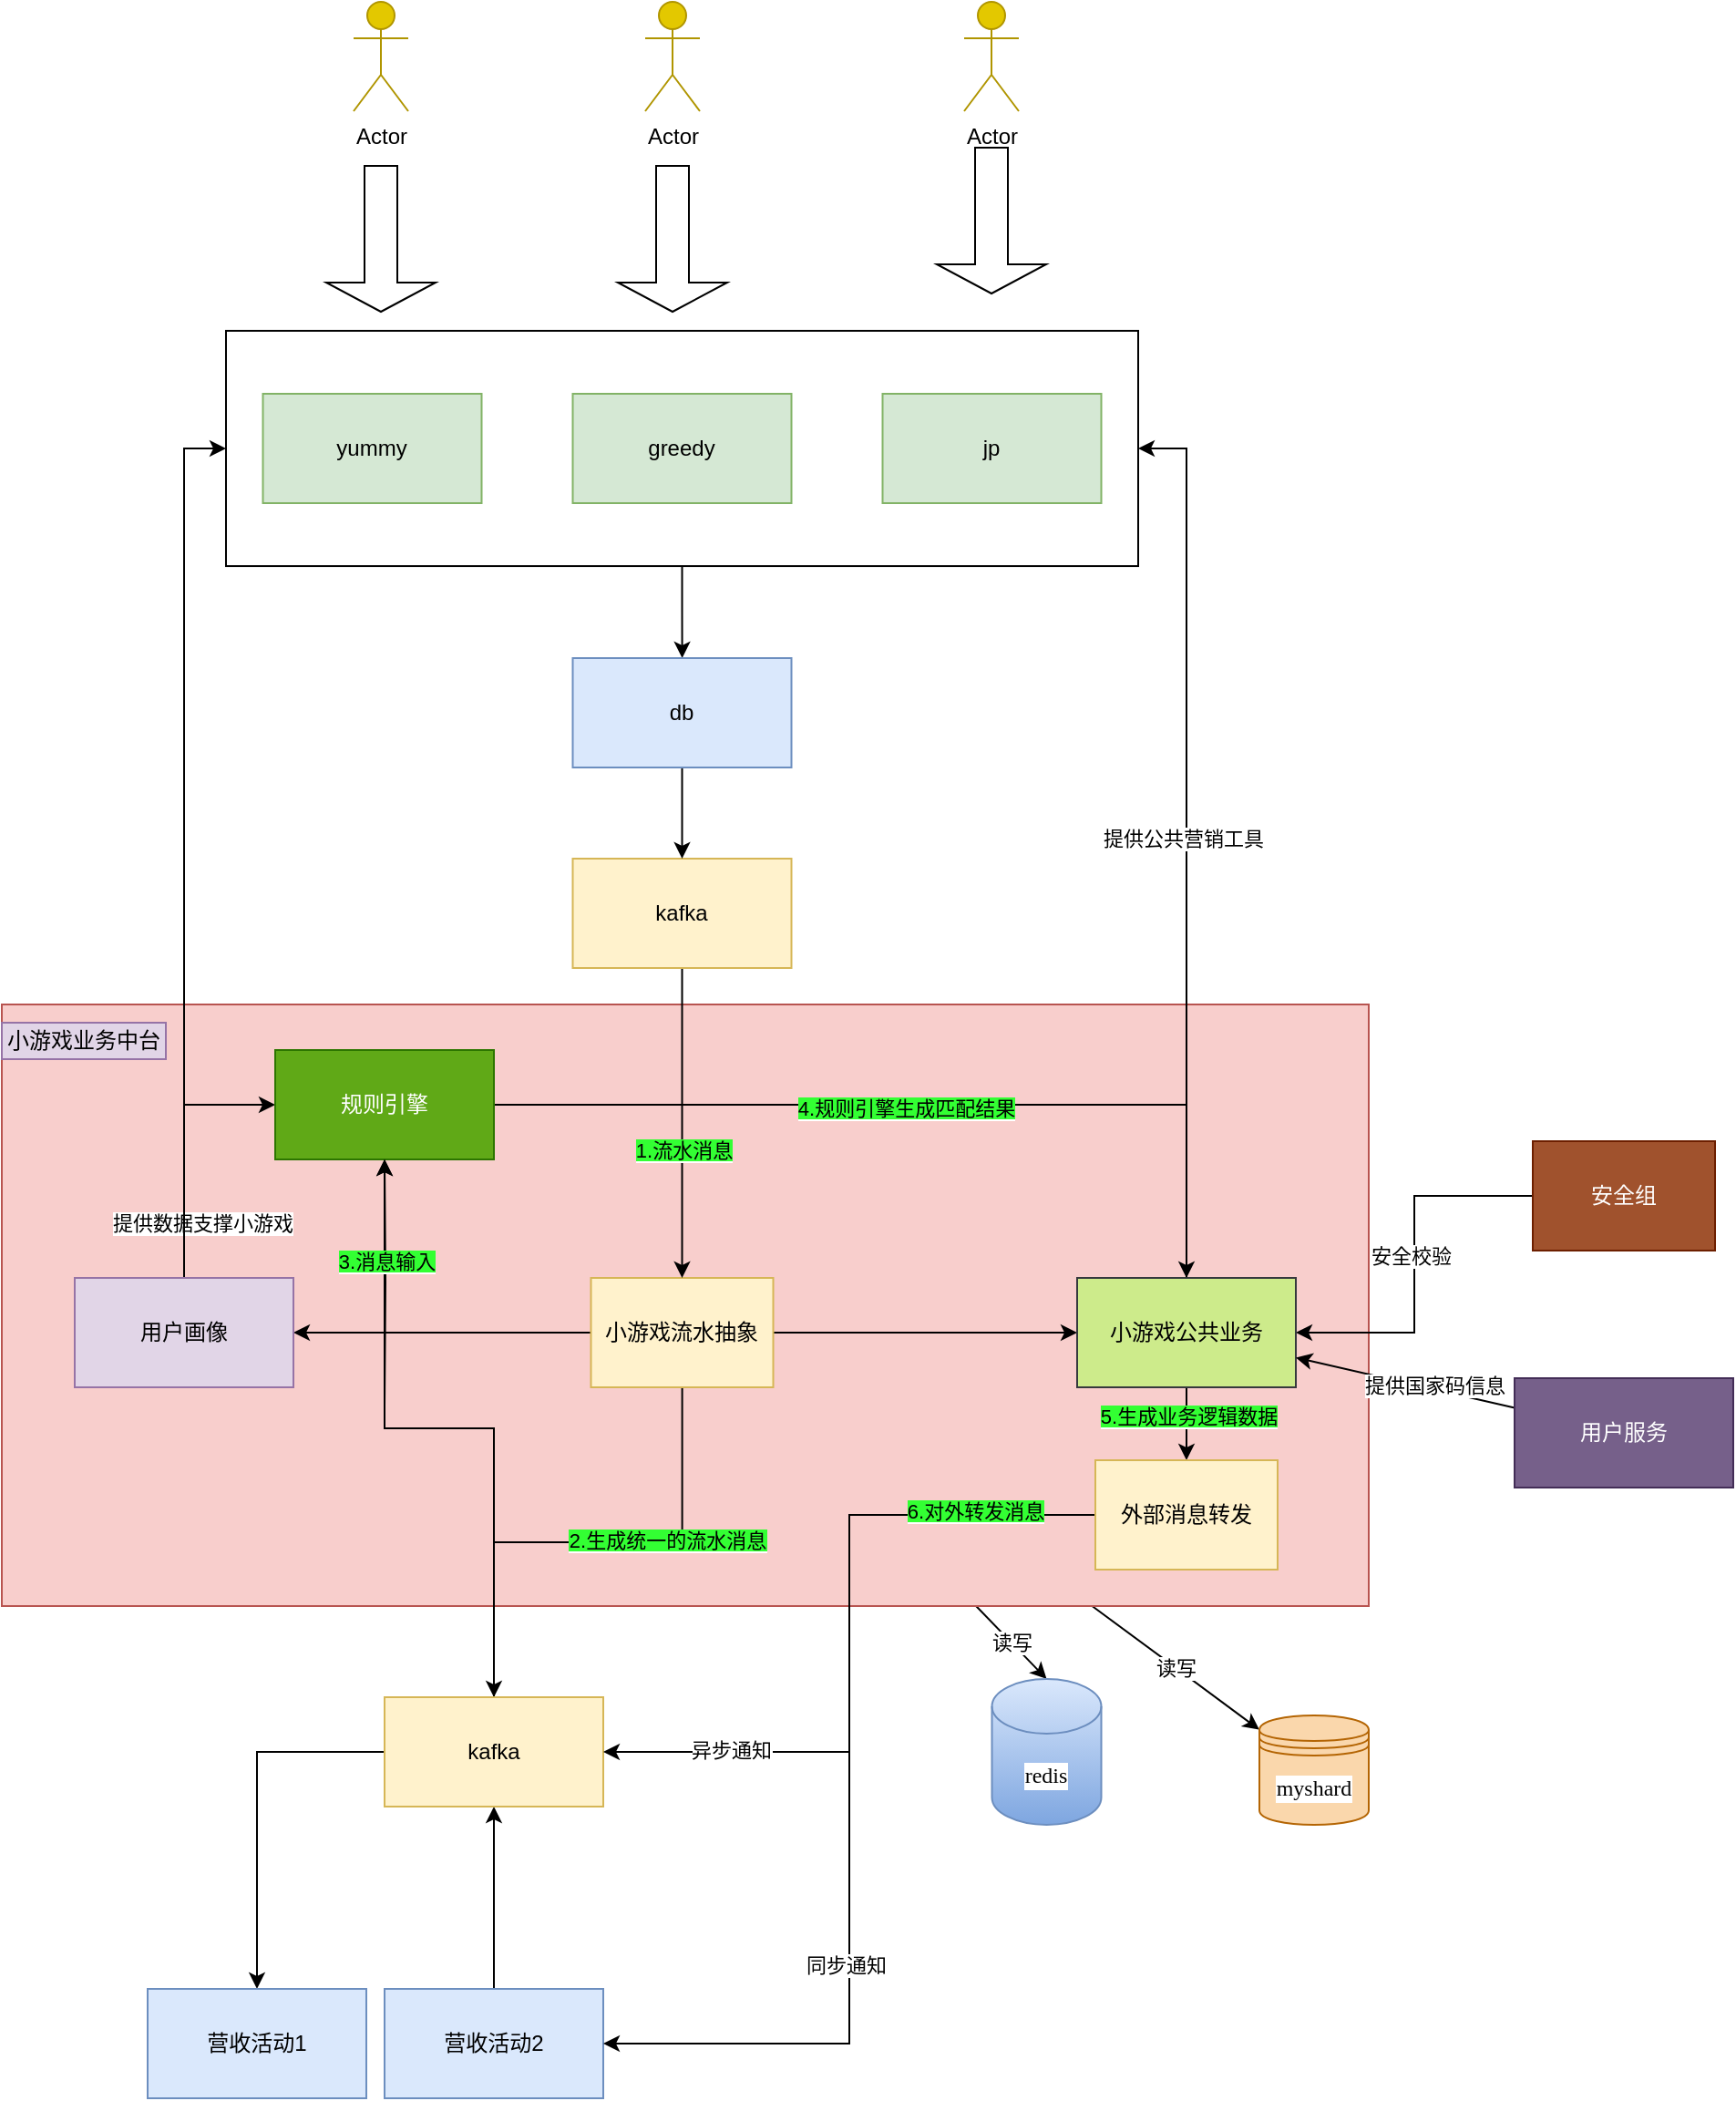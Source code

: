 <mxfile version="21.6.6" type="github">
  <diagram id="kP-WApDtpRvp6NtTZGy2" name="第 1 页">
    <mxGraphModel dx="1326" dy="848" grid="1" gridSize="10" guides="1" tooltips="1" connect="1" arrows="1" fold="1" page="1" pageScale="1" pageWidth="827" pageHeight="1169" math="0" shadow="0">
      <root>
        <mxCell id="0" />
        <mxCell id="1" parent="0" />
        <mxCell id="HylPsPeqol7YV2XYOOTy-1" value="读写" style="edgeStyle=none;rounded=0;orthogonalLoop=1;jettySize=auto;html=1;fontFamily=Verdana;" parent="1" source="HylPsPeqol7YV2XYOOTy-3" target="HylPsPeqol7YV2XYOOTy-64" edge="1">
          <mxGeometry relative="1" as="geometry" />
        </mxCell>
        <mxCell id="HylPsPeqol7YV2XYOOTy-2" value="读写" style="edgeStyle=none;rounded=0;orthogonalLoop=1;jettySize=auto;html=1;entryX=0.5;entryY=0;entryDx=0;entryDy=0;entryPerimeter=0;fontFamily=Verdana;" parent="1" source="HylPsPeqol7YV2XYOOTy-3" target="HylPsPeqol7YV2XYOOTy-65" edge="1">
          <mxGeometry relative="1" as="geometry" />
        </mxCell>
        <mxCell id="HylPsPeqol7YV2XYOOTy-3" value="" style="rounded=0;whiteSpace=wrap;html=1;fillColor=#f8cecc;strokeColor=#b85450;" parent="1" vertex="1">
          <mxGeometry x="540" y="560" width="750" height="330" as="geometry" />
        </mxCell>
        <mxCell id="HylPsPeqol7YV2XYOOTy-7" value="Actor" style="shape=umlActor;verticalLabelPosition=bottom;verticalAlign=top;html=1;outlineConnect=0;fillColor=#e3c800;fontColor=#000000;strokeColor=#B09500;" parent="1" vertex="1">
          <mxGeometry x="733" y="10" width="30" height="60" as="geometry" />
        </mxCell>
        <mxCell id="HylPsPeqol7YV2XYOOTy-8" value="Actor" style="shape=umlActor;verticalLabelPosition=bottom;verticalAlign=top;html=1;outlineConnect=0;fillColor=#e3c800;fontColor=#000000;strokeColor=#B09500;" parent="1" vertex="1">
          <mxGeometry x="893" y="10" width="30" height="60" as="geometry" />
        </mxCell>
        <mxCell id="HylPsPeqol7YV2XYOOTy-9" value="Actor" style="shape=umlActor;verticalLabelPosition=bottom;verticalAlign=top;html=1;outlineConnect=0;fillColor=#e3c800;fontColor=#000000;strokeColor=#B09500;" parent="1" vertex="1">
          <mxGeometry x="1068" y="10" width="30" height="60" as="geometry" />
        </mxCell>
        <mxCell id="HylPsPeqol7YV2XYOOTy-10" value="" style="shape=singleArrow;direction=south;whiteSpace=wrap;html=1;" parent="1" vertex="1">
          <mxGeometry x="718" y="100" width="60" height="80" as="geometry" />
        </mxCell>
        <mxCell id="HylPsPeqol7YV2XYOOTy-11" value="" style="shape=singleArrow;direction=south;whiteSpace=wrap;html=1;" parent="1" vertex="1">
          <mxGeometry x="878" y="100" width="60" height="80" as="geometry" />
        </mxCell>
        <mxCell id="HylPsPeqol7YV2XYOOTy-12" value="" style="shape=singleArrow;direction=south;whiteSpace=wrap;html=1;" parent="1" vertex="1">
          <mxGeometry x="1053" y="90" width="60" height="80" as="geometry" />
        </mxCell>
        <mxCell id="HylPsPeqol7YV2XYOOTy-16" value="yummy" style="rounded=0;whiteSpace=wrap;html=1;fillColor=#d5e8d4;strokeColor=#82b366;" parent="1" vertex="1">
          <mxGeometry x="683.25" y="225" width="120" height="60" as="geometry" />
        </mxCell>
        <mxCell id="HylPsPeqol7YV2XYOOTy-21" value="greedy" style="rounded=0;whiteSpace=wrap;html=1;fillColor=#d5e8d4;strokeColor=#82b366;" parent="1" vertex="1">
          <mxGeometry x="853.25" y="225" width="120" height="60" as="geometry" />
        </mxCell>
        <mxCell id="HylPsPeqol7YV2XYOOTy-27" value="jp" style="rounded=0;whiteSpace=wrap;html=1;fillColor=#d5e8d4;strokeColor=#82b366;" parent="1" vertex="1">
          <mxGeometry x="1023.25" y="225" width="120" height="60" as="geometry" />
        </mxCell>
        <mxCell id="HylPsPeqol7YV2XYOOTy-31" value="小游戏业务中台" style="text;html=1;align=center;verticalAlign=middle;whiteSpace=wrap;rounded=0;fillColor=#e1d5e7;strokeColor=#9673a6;" parent="1" vertex="1">
          <mxGeometry x="540" y="570" width="90" height="20" as="geometry" />
        </mxCell>
        <mxCell id="HylPsPeqol7YV2XYOOTy-40" value="" style="edgeStyle=none;rounded=0;orthogonalLoop=1;jettySize=auto;html=1;" parent="1" edge="1">
          <mxGeometry relative="1" as="geometry">
            <mxPoint x="1166.245" y="651" as="sourcePoint" />
            <mxPoint x="1166.51" y="651.3" as="targetPoint" />
          </mxGeometry>
        </mxCell>
        <mxCell id="HylPsPeqol7YV2XYOOTy-64" value="myshard" style="shape=datastore;whiteSpace=wrap;html=1;labelBackgroundColor=#FFFFFF;fontFamily=Verdana;fillColor=#fad7ac;strokeColor=#b46504;" parent="1" vertex="1">
          <mxGeometry x="1230" y="950" width="60" height="60" as="geometry" />
        </mxCell>
        <mxCell id="HylPsPeqol7YV2XYOOTy-65" value="redis" style="shape=cylinder3;whiteSpace=wrap;html=1;boundedLbl=1;backgroundOutline=1;size=15;labelBackgroundColor=#FFFFFF;fontFamily=Verdana;fillColor=#dae8fc;strokeColor=#6c8ebf;gradientColor=#7ea6e0;" parent="1" vertex="1">
          <mxGeometry x="1083.25" y="930" width="60" height="80" as="geometry" />
        </mxCell>
        <mxCell id="meWgZkDrPoLSAOYtjGAn-7" style="edgeStyle=orthogonalEdgeStyle;rounded=0;orthogonalLoop=1;jettySize=auto;html=1;" parent="1" source="HylPsPeqol7YV2XYOOTy-66" target="HylPsPeqol7YV2XYOOTy-68" edge="1">
          <mxGeometry relative="1" as="geometry" />
        </mxCell>
        <mxCell id="meWgZkDrPoLSAOYtjGAn-14" style="edgeStyle=orthogonalEdgeStyle;rounded=0;orthogonalLoop=1;jettySize=auto;html=1;entryX=1;entryY=0.5;entryDx=0;entryDy=0;" parent="1" source="HylPsPeqol7YV2XYOOTy-66" target="meWgZkDrPoLSAOYtjGAn-11" edge="1">
          <mxGeometry relative="1" as="geometry" />
        </mxCell>
        <mxCell id="meWgZkDrPoLSAOYtjGAn-26" style="edgeStyle=orthogonalEdgeStyle;rounded=0;orthogonalLoop=1;jettySize=auto;html=1;entryX=0.5;entryY=0;entryDx=0;entryDy=0;" parent="1" source="HylPsPeqol7YV2XYOOTy-66" target="meWgZkDrPoLSAOYtjGAn-47" edge="1">
          <mxGeometry relative="1" as="geometry">
            <mxPoint x="833.25" y="940" as="targetPoint" />
          </mxGeometry>
        </mxCell>
        <mxCell id="meWgZkDrPoLSAOYtjGAn-28" value="&lt;span style=&quot;background-color: rgb(51, 255, 51);&quot;&gt;2.生成统一的流水消息&lt;/span&gt;" style="edgeLabel;html=1;align=center;verticalAlign=middle;resizable=0;points=[];" parent="meWgZkDrPoLSAOYtjGAn-26" vertex="1" connectable="0">
          <mxGeometry x="-0.311" y="-1" relative="1" as="geometry">
            <mxPoint as="offset" />
          </mxGeometry>
        </mxCell>
        <mxCell id="HylPsPeqol7YV2XYOOTy-66" value="小游戏流水抽象" style="rounded=0;whiteSpace=wrap;html=1;fillColor=#fff2cc;strokeColor=#d6b656;" parent="1" vertex="1">
          <mxGeometry x="863.25" y="710" width="100" height="60" as="geometry" />
        </mxCell>
        <mxCell id="meWgZkDrPoLSAOYtjGAn-15" style="edgeStyle=orthogonalEdgeStyle;rounded=0;orthogonalLoop=1;jettySize=auto;html=1;entryX=1;entryY=0.5;entryDx=0;entryDy=0;" parent="1" source="HylPsPeqol7YV2XYOOTy-67" target="HylPsPeqol7YV2XYOOTy-68" edge="1">
          <mxGeometry relative="1" as="geometry" />
        </mxCell>
        <mxCell id="meWgZkDrPoLSAOYtjGAn-16" value="安全校验" style="edgeLabel;html=1;align=center;verticalAlign=middle;resizable=0;points=[];" parent="meWgZkDrPoLSAOYtjGAn-15" vertex="1" connectable="0">
          <mxGeometry x="-0.05" y="-2" relative="1" as="geometry">
            <mxPoint as="offset" />
          </mxGeometry>
        </mxCell>
        <mxCell id="HylPsPeqol7YV2XYOOTy-67" value="安全组" style="rounded=0;whiteSpace=wrap;html=1;fillColor=#a0522d;fontColor=#ffffff;strokeColor=#6D1F00;" parent="1" vertex="1">
          <mxGeometry x="1380" y="635" width="100" height="60" as="geometry" />
        </mxCell>
        <mxCell id="WpcgLmShDJGpnHfMSLpW-1" style="edgeStyle=orthogonalEdgeStyle;rounded=0;orthogonalLoop=1;jettySize=auto;html=1;entryX=1;entryY=0.5;entryDx=0;entryDy=0;" parent="1" source="HylPsPeqol7YV2XYOOTy-68" target="HylPsPeqol7YV2XYOOTy-76" edge="1">
          <mxGeometry relative="1" as="geometry">
            <mxPoint x="1040" y="360" as="targetPoint" />
          </mxGeometry>
        </mxCell>
        <mxCell id="WpcgLmShDJGpnHfMSLpW-2" value="提供公共营销工具" style="edgeLabel;html=1;align=center;verticalAlign=middle;resizable=0;points=[];" parent="WpcgLmShDJGpnHfMSLpW-1" vertex="1" connectable="0">
          <mxGeometry x="0.001" y="2" relative="1" as="geometry">
            <mxPoint as="offset" />
          </mxGeometry>
        </mxCell>
        <mxCell id="PVMKGxvbHMH58FEglxQp-2" value="" style="edgeStyle=orthogonalEdgeStyle;rounded=0;orthogonalLoop=1;jettySize=auto;html=1;" parent="1" source="HylPsPeqol7YV2XYOOTy-68" target="PVMKGxvbHMH58FEglxQp-1" edge="1">
          <mxGeometry relative="1" as="geometry" />
        </mxCell>
        <mxCell id="PVMKGxvbHMH58FEglxQp-12" value="&lt;span style=&quot;background-color: rgb(51, 255, 51);&quot;&gt;5.生成业务逻辑数据&lt;/span&gt;" style="edgeLabel;html=1;align=center;verticalAlign=middle;resizable=0;points=[];" parent="PVMKGxvbHMH58FEglxQp-2" vertex="1" connectable="0">
          <mxGeometry x="-0.2" y="1" relative="1" as="geometry">
            <mxPoint as="offset" />
          </mxGeometry>
        </mxCell>
        <mxCell id="HylPsPeqol7YV2XYOOTy-68" value="小游戏公共业务" style="rounded=0;whiteSpace=wrap;html=1;fillColor=#cdeb8b;strokeColor=#36393d;" parent="1" vertex="1">
          <mxGeometry x="1130" y="710" width="120" height="60" as="geometry" />
        </mxCell>
        <mxCell id="HylPsPeqol7YV2XYOOTy-69" style="edgeStyle=none;rounded=0;orthogonalLoop=1;jettySize=auto;html=1;strokeColor=#000000;" parent="1" source="HylPsPeqol7YV2XYOOTy-71" target="HylPsPeqol7YV2XYOOTy-68" edge="1">
          <mxGeometry relative="1" as="geometry" />
        </mxCell>
        <mxCell id="meWgZkDrPoLSAOYtjGAn-20" value="提供国家码信息" style="edgeLabel;html=1;align=center;verticalAlign=middle;resizable=0;points=[];" parent="HylPsPeqol7YV2XYOOTy-69" vertex="1" connectable="0">
          <mxGeometry x="-0.263" y="-2" relative="1" as="geometry">
            <mxPoint as="offset" />
          </mxGeometry>
        </mxCell>
        <mxCell id="HylPsPeqol7YV2XYOOTy-71" value="用户服务" style="rounded=0;whiteSpace=wrap;html=1;fillColor=#76608a;fontColor=#ffffff;strokeColor=#432D57;" parent="1" vertex="1">
          <mxGeometry x="1370" y="765" width="120" height="60" as="geometry" />
        </mxCell>
        <mxCell id="meWgZkDrPoLSAOYtjGAn-10" style="edgeStyle=orthogonalEdgeStyle;rounded=0;orthogonalLoop=1;jettySize=auto;html=1;" parent="1" source="HylPsPeqol7YV2XYOOTy-76" target="meWgZkDrPoLSAOYtjGAn-3" edge="1">
          <mxGeometry relative="1" as="geometry" />
        </mxCell>
        <mxCell id="HylPsPeqol7YV2XYOOTy-76" value="" style="rounded=0;whiteSpace=wrap;html=1;fillColor=none;" parent="1" vertex="1">
          <mxGeometry x="663" y="190.46" width="500.5" height="129.07" as="geometry" />
        </mxCell>
        <mxCell id="meWgZkDrPoLSAOYtjGAn-6" style="edgeStyle=orthogonalEdgeStyle;rounded=0;orthogonalLoop=1;jettySize=auto;html=1;" parent="1" source="meWgZkDrPoLSAOYtjGAn-2" target="HylPsPeqol7YV2XYOOTy-66" edge="1">
          <mxGeometry relative="1" as="geometry" />
        </mxCell>
        <mxCell id="meWgZkDrPoLSAOYtjGAn-21" value="&lt;span style=&quot;background-color: rgb(51, 255, 51);&quot;&gt;1.流水消息&lt;/span&gt;" style="edgeLabel;html=1;align=center;verticalAlign=middle;resizable=0;points=[];" parent="meWgZkDrPoLSAOYtjGAn-6" vertex="1" connectable="0">
          <mxGeometry x="0.178" relative="1" as="geometry">
            <mxPoint as="offset" />
          </mxGeometry>
        </mxCell>
        <mxCell id="meWgZkDrPoLSAOYtjGAn-2" value="kafka" style="rounded=0;whiteSpace=wrap;html=1;fillColor=#fff2cc;strokeColor=#d6b656;" parent="1" vertex="1">
          <mxGeometry x="853.25" y="480" width="120" height="60" as="geometry" />
        </mxCell>
        <mxCell id="meWgZkDrPoLSAOYtjGAn-5" style="edgeStyle=orthogonalEdgeStyle;rounded=0;orthogonalLoop=1;jettySize=auto;html=1;" parent="1" source="meWgZkDrPoLSAOYtjGAn-3" target="meWgZkDrPoLSAOYtjGAn-2" edge="1">
          <mxGeometry relative="1" as="geometry" />
        </mxCell>
        <mxCell id="meWgZkDrPoLSAOYtjGAn-3" value="db" style="rounded=0;whiteSpace=wrap;html=1;fillColor=#dae8fc;strokeColor=#6c8ebf;" parent="1" vertex="1">
          <mxGeometry x="853.25" y="370" width="120" height="60" as="geometry" />
        </mxCell>
        <mxCell id="meWgZkDrPoLSAOYtjGAn-17" style="edgeStyle=orthogonalEdgeStyle;rounded=0;orthogonalLoop=1;jettySize=auto;html=1;entryX=0;entryY=0.5;entryDx=0;entryDy=0;" parent="1" source="meWgZkDrPoLSAOYtjGAn-11" target="HylPsPeqol7YV2XYOOTy-76" edge="1">
          <mxGeometry relative="1" as="geometry" />
        </mxCell>
        <mxCell id="meWgZkDrPoLSAOYtjGAn-18" value="提供数据支撑小游戏" style="edgeLabel;html=1;align=center;verticalAlign=middle;resizable=0;points=[];" parent="meWgZkDrPoLSAOYtjGAn-17" vertex="1" connectable="0">
          <mxGeometry x="-0.109" relative="1" as="geometry">
            <mxPoint x="10" y="183" as="offset" />
          </mxGeometry>
        </mxCell>
        <mxCell id="meWgZkDrPoLSAOYtjGAn-45" style="edgeStyle=orthogonalEdgeStyle;rounded=0;orthogonalLoop=1;jettySize=auto;html=1;entryX=0;entryY=0.5;entryDx=0;entryDy=0;" parent="1" source="meWgZkDrPoLSAOYtjGAn-11" target="meWgZkDrPoLSAOYtjGAn-43" edge="1">
          <mxGeometry relative="1" as="geometry">
            <Array as="points">
              <mxPoint x="640" y="615" />
            </Array>
          </mxGeometry>
        </mxCell>
        <mxCell id="meWgZkDrPoLSAOYtjGAn-11" value="用户画像" style="rounded=0;whiteSpace=wrap;html=1;fillColor=#e1d5e7;strokeColor=#9673a6;" parent="1" vertex="1">
          <mxGeometry x="580" y="710" width="120" height="60" as="geometry" />
        </mxCell>
        <mxCell id="meWgZkDrPoLSAOYtjGAn-36" style="edgeStyle=orthogonalEdgeStyle;rounded=0;orthogonalLoop=1;jettySize=auto;html=1;entryX=0.5;entryY=0;entryDx=0;entryDy=0;exitX=0;exitY=0.5;exitDx=0;exitDy=0;" parent="1" source="meWgZkDrPoLSAOYtjGAn-47" target="meWgZkDrPoLSAOYtjGAn-29" edge="1">
          <mxGeometry relative="1" as="geometry">
            <mxPoint x="803.25" y="970" as="sourcePoint" />
          </mxGeometry>
        </mxCell>
        <mxCell id="meWgZkDrPoLSAOYtjGAn-29" value="营收活动1" style="rounded=0;whiteSpace=wrap;html=1;fillColor=#dae8fc;strokeColor=#6c8ebf;" parent="1" vertex="1">
          <mxGeometry x="620" y="1100" width="120" height="60" as="geometry" />
        </mxCell>
        <mxCell id="meWgZkDrPoLSAOYtjGAn-48" style="edgeStyle=orthogonalEdgeStyle;rounded=0;orthogonalLoop=1;jettySize=auto;html=1;entryX=0.5;entryY=1;entryDx=0;entryDy=0;" parent="1" source="meWgZkDrPoLSAOYtjGAn-32" target="meWgZkDrPoLSAOYtjGAn-47" edge="1">
          <mxGeometry relative="1" as="geometry" />
        </mxCell>
        <mxCell id="meWgZkDrPoLSAOYtjGAn-32" value="营收活动2" style="rounded=0;whiteSpace=wrap;html=1;fillColor=#dae8fc;strokeColor=#6c8ebf;" parent="1" vertex="1">
          <mxGeometry x="750" y="1100" width="120" height="60" as="geometry" />
        </mxCell>
        <mxCell id="WE1ehVCZ9KRVXhAfx5hg-1" style="edgeStyle=orthogonalEdgeStyle;rounded=0;orthogonalLoop=1;jettySize=auto;html=1;entryX=0.5;entryY=0;entryDx=0;entryDy=0;" parent="1" source="meWgZkDrPoLSAOYtjGAn-43" target="HylPsPeqol7YV2XYOOTy-68" edge="1">
          <mxGeometry relative="1" as="geometry" />
        </mxCell>
        <mxCell id="PVMKGxvbHMH58FEglxQp-10" value="&lt;span style=&quot;background-color: rgb(51, 255, 51);&quot;&gt;4.规则引擎生成匹配结果&lt;/span&gt;" style="edgeLabel;html=1;align=center;verticalAlign=middle;resizable=0;points=[];" parent="WE1ehVCZ9KRVXhAfx5hg-1" vertex="1" connectable="0">
          <mxGeometry x="-0.048" y="-2" relative="1" as="geometry">
            <mxPoint as="offset" />
          </mxGeometry>
        </mxCell>
        <mxCell id="meWgZkDrPoLSAOYtjGAn-43" value="规则引擎" style="rounded=0;whiteSpace=wrap;html=1;fillColor=#60a917;strokeColor=#2D7600;fontColor=#ffffff;" parent="1" vertex="1">
          <mxGeometry x="690" y="585" width="120" height="60" as="geometry" />
        </mxCell>
        <mxCell id="4_xFpe4GoZ5IywRcJisR-1" style="edgeStyle=orthogonalEdgeStyle;rounded=0;orthogonalLoop=1;jettySize=auto;html=1;entryX=0.5;entryY=1;entryDx=0;entryDy=0;" edge="1" parent="1" source="meWgZkDrPoLSAOYtjGAn-47" target="meWgZkDrPoLSAOYtjGAn-43">
          <mxGeometry relative="1" as="geometry" />
        </mxCell>
        <mxCell id="meWgZkDrPoLSAOYtjGAn-47" value="kafka" style="rounded=0;whiteSpace=wrap;html=1;fillColor=#fff2cc;strokeColor=#d6b656;" parent="1" vertex="1">
          <mxGeometry x="750" y="940" width="120" height="60" as="geometry" />
        </mxCell>
        <mxCell id="PVMKGxvbHMH58FEglxQp-3" style="edgeStyle=orthogonalEdgeStyle;rounded=0;orthogonalLoop=1;jettySize=auto;html=1;entryX=1;entryY=0.5;entryDx=0;entryDy=0;" parent="1" source="PVMKGxvbHMH58FEglxQp-1" target="meWgZkDrPoLSAOYtjGAn-47" edge="1">
          <mxGeometry relative="1" as="geometry" />
        </mxCell>
        <mxCell id="PVMKGxvbHMH58FEglxQp-5" value="异步通知" style="edgeLabel;html=1;align=center;verticalAlign=middle;resizable=0;points=[];" parent="PVMKGxvbHMH58FEglxQp-3" vertex="1" connectable="0">
          <mxGeometry x="0.649" y="-1" relative="1" as="geometry">
            <mxPoint as="offset" />
          </mxGeometry>
        </mxCell>
        <mxCell id="PVMKGxvbHMH58FEglxQp-4" style="edgeStyle=orthogonalEdgeStyle;rounded=0;orthogonalLoop=1;jettySize=auto;html=1;entryX=1;entryY=0.5;entryDx=0;entryDy=0;" parent="1" source="PVMKGxvbHMH58FEglxQp-1" target="meWgZkDrPoLSAOYtjGAn-32" edge="1">
          <mxGeometry relative="1" as="geometry" />
        </mxCell>
        <mxCell id="PVMKGxvbHMH58FEglxQp-6" value="同步通知" style="edgeLabel;html=1;align=center;verticalAlign=middle;resizable=0;points=[];" parent="PVMKGxvbHMH58FEglxQp-4" vertex="1" connectable="0">
          <mxGeometry x="0.365" y="-2" relative="1" as="geometry">
            <mxPoint as="offset" />
          </mxGeometry>
        </mxCell>
        <mxCell id="PVMKGxvbHMH58FEglxQp-11" value="&lt;span style=&quot;background-color: rgb(51, 255, 51);&quot;&gt;6.对外转发消息&lt;/span&gt;" style="edgeLabel;html=1;align=center;verticalAlign=middle;resizable=0;points=[];" parent="PVMKGxvbHMH58FEglxQp-4" vertex="1" connectable="0">
          <mxGeometry x="-0.764" y="-2" relative="1" as="geometry">
            <mxPoint as="offset" />
          </mxGeometry>
        </mxCell>
        <mxCell id="PVMKGxvbHMH58FEglxQp-1" value="外部消息转发" style="rounded=0;whiteSpace=wrap;html=1;fillColor=#fff2cc;strokeColor=#d6b656;" parent="1" vertex="1">
          <mxGeometry x="1140" y="810" width="100" height="60" as="geometry" />
        </mxCell>
        <mxCell id="PVMKGxvbHMH58FEglxQp-15" style="edgeStyle=orthogonalEdgeStyle;rounded=0;orthogonalLoop=1;jettySize=auto;html=1;entryX=0.5;entryY=1;entryDx=0;entryDy=0;" parent="1" target="meWgZkDrPoLSAOYtjGAn-43" edge="1">
          <mxGeometry relative="1" as="geometry">
            <mxPoint x="750" y="780" as="sourcePoint" />
          </mxGeometry>
        </mxCell>
        <mxCell id="PVMKGxvbHMH58FEglxQp-18" value="&lt;span style=&quot;background-color: rgb(51, 255, 51);&quot;&gt;3.消息输入&lt;/span&gt;" style="edgeLabel;html=1;align=center;verticalAlign=middle;resizable=0;points=[];" parent="PVMKGxvbHMH58FEglxQp-15" vertex="1" connectable="0">
          <mxGeometry x="0.17" y="-1" relative="1" as="geometry">
            <mxPoint as="offset" />
          </mxGeometry>
        </mxCell>
      </root>
    </mxGraphModel>
  </diagram>
</mxfile>
